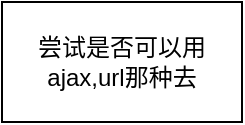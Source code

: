 <mxfile>
    <diagram id="Lkra5sjvyhQqC_2qbyV4" name="第 1 页">
        <mxGraphModel dx="1054" dy="635" grid="1" gridSize="10" guides="1" tooltips="1" connect="1" arrows="1" fold="1" page="1" pageScale="1" pageWidth="1200" pageHeight="1920" background="#FFFFFF" math="0" shadow="0">
            <root>
                <mxCell id="0"/>
                <mxCell id="1" parent="0"/>
                <mxCell id="83" value="尝试是否可以用ajax,url那种去" style="whiteSpace=wrap;html=1;" vertex="1" parent="1">
                    <mxGeometry x="210" y="370" width="120" height="60" as="geometry"/>
                </mxCell>
            </root>
        </mxGraphModel>
    </diagram>
</mxfile>